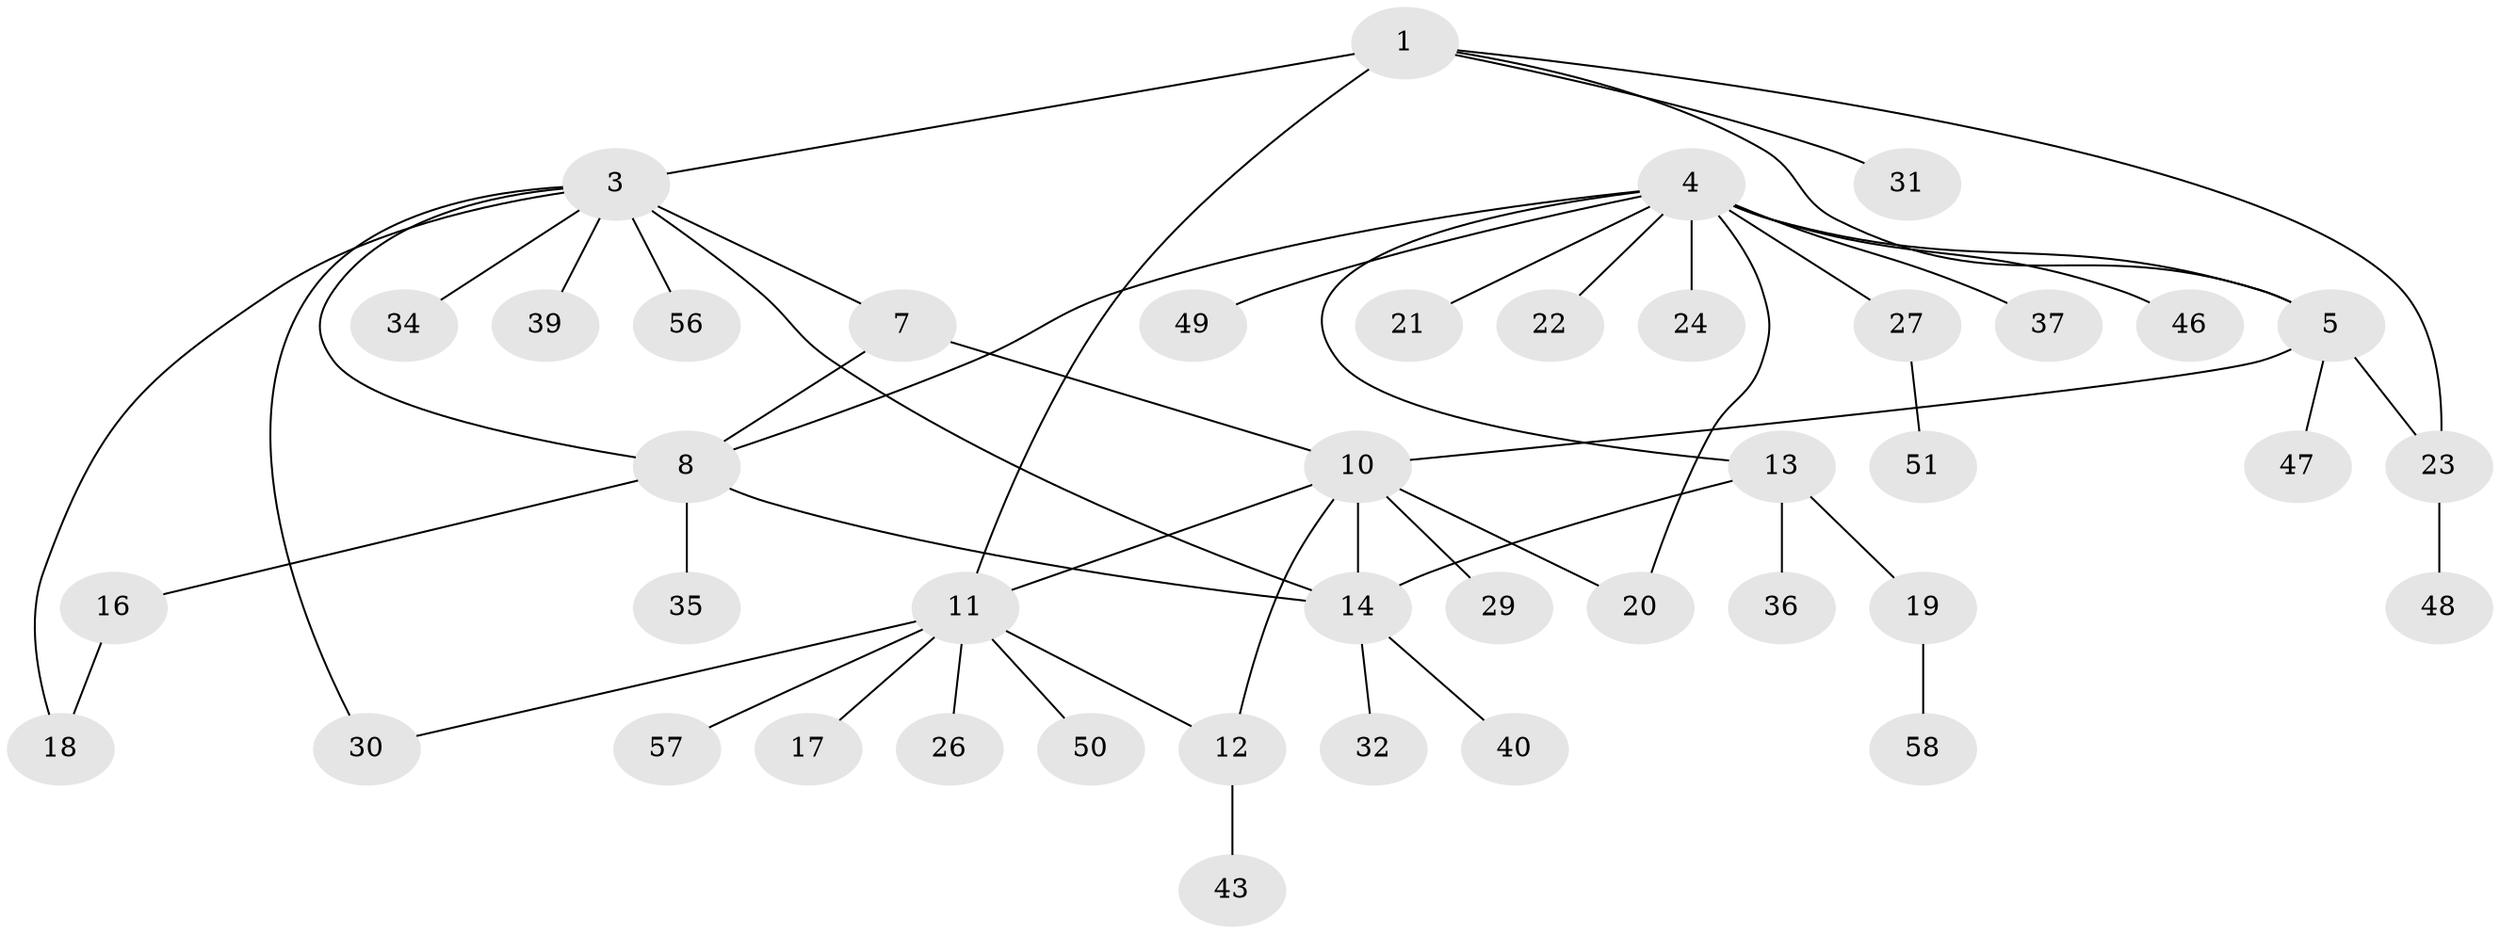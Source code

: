 // original degree distribution, {5: 0.016666666666666666, 3: 0.1, 10: 0.016666666666666666, 11: 0.016666666666666666, 7: 0.016666666666666666, 4: 0.05, 6: 0.05, 8: 0.016666666666666666, 9: 0.016666666666666666, 2: 0.16666666666666666, 1: 0.5333333333333333}
// Generated by graph-tools (version 1.1) at 2025/42/03/06/25 10:42:15]
// undirected, 42 vertices, 53 edges
graph export_dot {
graph [start="1"]
  node [color=gray90,style=filled];
  1 [super="+2"];
  3 [super="+59"];
  4 [super="+6"];
  5 [super="+25"];
  7;
  8 [super="+9"];
  10 [super="+28"];
  11 [super="+41"];
  12 [super="+54"];
  13 [super="+53"];
  14 [super="+15"];
  16 [super="+45"];
  17 [super="+52"];
  18;
  19 [super="+55"];
  20;
  21;
  22;
  23 [super="+38"];
  24;
  26;
  27;
  29 [super="+33"];
  30 [super="+44"];
  31;
  32 [super="+60"];
  34;
  35 [super="+42"];
  36;
  37;
  39;
  40;
  43;
  46;
  47;
  48;
  49;
  50;
  51;
  56;
  57;
  58;
  1 -- 3 [weight=2];
  1 -- 5;
  1 -- 11;
  1 -- 23;
  1 -- 31;
  3 -- 18;
  3 -- 34;
  3 -- 39;
  3 -- 56;
  3 -- 14;
  3 -- 7;
  3 -- 8;
  3 -- 30;
  4 -- 5 [weight=2];
  4 -- 13;
  4 -- 20;
  4 -- 22;
  4 -- 24;
  4 -- 27;
  4 -- 37;
  4 -- 46;
  4 -- 49;
  4 -- 21;
  4 -- 8;
  5 -- 10;
  5 -- 23;
  5 -- 47;
  7 -- 8 [weight=2];
  7 -- 10;
  8 -- 16;
  8 -- 35;
  8 -- 14;
  10 -- 11;
  10 -- 12;
  10 -- 14;
  10 -- 20;
  10 -- 29;
  11 -- 12;
  11 -- 17;
  11 -- 26;
  11 -- 30;
  11 -- 50;
  11 -- 57;
  12 -- 43;
  13 -- 14 [weight=2];
  13 -- 19;
  13 -- 36;
  14 -- 32;
  14 -- 40;
  16 -- 18;
  19 -- 58;
  23 -- 48;
  27 -- 51;
}
